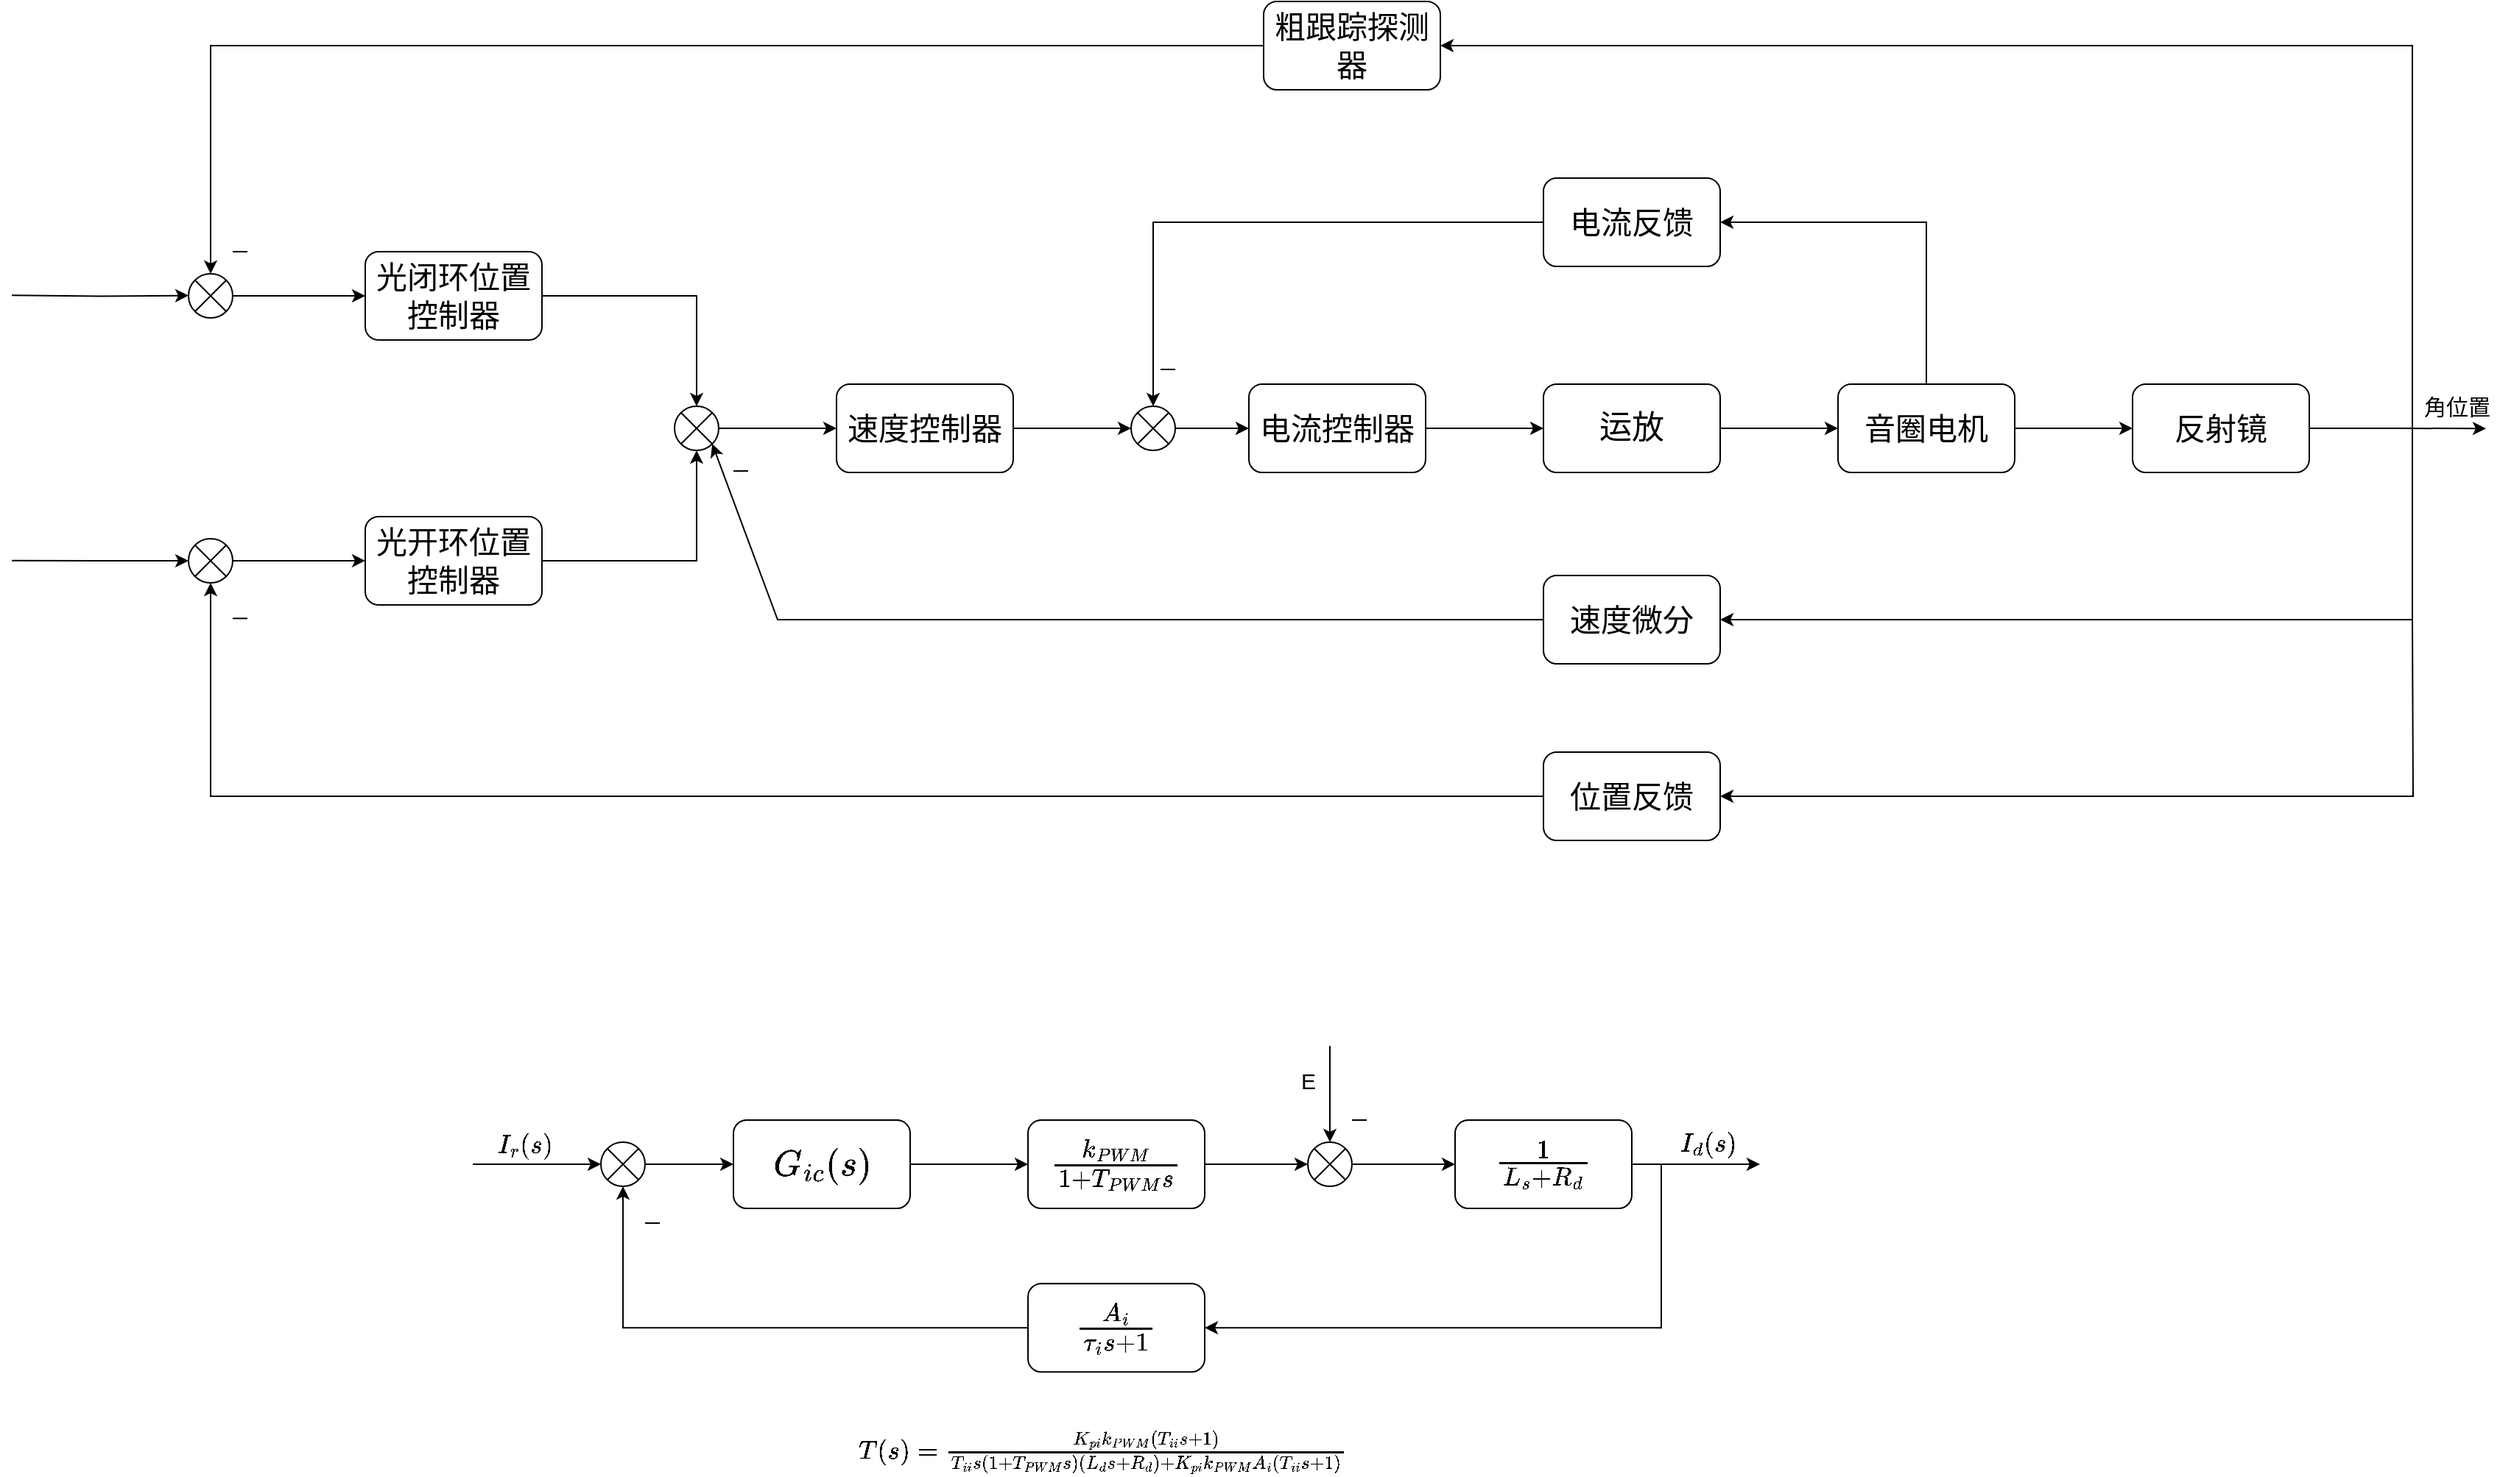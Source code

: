 <mxfile version="24.6.4" type="github">
  <diagram name="第 1 页" id="b9ewnj4fbWfrQU1S3j9y">
    <mxGraphModel dx="2448" dy="-143" grid="1" gridSize="3.937" guides="1" tooltips="1" connect="1" arrows="1" fold="1" page="0" pageScale="1" pageWidth="827" pageHeight="1169" background="none" math="1" shadow="0">
      <root>
        <mxCell id="0" />
        <mxCell id="1" parent="0" />
        <mxCell id="ZUdm1Bvy1tjM4NnM2Doc-1" value="" style="group;rotation=45;" parent="1" vertex="1" connectable="0">
          <mxGeometry x="-120" y="1085" width="30" height="30" as="geometry" />
        </mxCell>
        <mxCell id="ZUdm1Bvy1tjM4NnM2Doc-2" value="" style="ellipse;whiteSpace=wrap;html=1;aspect=fixed;rotation=45;" parent="ZUdm1Bvy1tjM4NnM2Doc-1" vertex="1">
          <mxGeometry width="30" height="30" as="geometry" />
        </mxCell>
        <mxCell id="ZUdm1Bvy1tjM4NnM2Doc-3" value="" style="endArrow=none;html=1;rounded=0;exitX=0;exitY=0.5;exitDx=0;exitDy=0;entryX=1;entryY=0.5;entryDx=0;entryDy=0;" parent="ZUdm1Bvy1tjM4NnM2Doc-1" source="ZUdm1Bvy1tjM4NnM2Doc-2" target="ZUdm1Bvy1tjM4NnM2Doc-2" edge="1">
          <mxGeometry width="50" height="50" relative="1" as="geometry">
            <mxPoint x="2" y="18" as="sourcePoint" />
            <mxPoint x="28" y="18" as="targetPoint" />
          </mxGeometry>
        </mxCell>
        <mxCell id="ZUdm1Bvy1tjM4NnM2Doc-4" value="" style="endArrow=none;html=1;rounded=0;exitX=0.5;exitY=1;exitDx=0;exitDy=0;entryX=0.5;entryY=0;entryDx=0;entryDy=0;" parent="ZUdm1Bvy1tjM4NnM2Doc-1" source="ZUdm1Bvy1tjM4NnM2Doc-2" target="ZUdm1Bvy1tjM4NnM2Doc-2" edge="1">
          <mxGeometry width="50" height="50" relative="1" as="geometry">
            <mxPoint x="4" y="10" as="sourcePoint" />
            <mxPoint x="26" y="31" as="targetPoint" />
          </mxGeometry>
        </mxCell>
        <mxCell id="eXuI8yQX72Aq26xQaV_n-11" value="" style="edgeStyle=orthogonalEdgeStyle;rounded=0;orthogonalLoop=1;jettySize=auto;html=1;" parent="1" source="eXuI8yQX72Aq26xQaV_n-9" target="eXuI8yQX72Aq26xQaV_n-10" edge="1">
          <mxGeometry relative="1" as="geometry" />
        </mxCell>
        <mxCell id="eXuI8yQX72Aq26xQaV_n-9" value="&lt;font style=&quot;font-size: 21px;&quot;&gt;电流控制器&lt;/font&gt;" style="rounded=1;whiteSpace=wrap;html=1;" parent="1" vertex="1">
          <mxGeometry x="-40" y="1070" width="120" height="60" as="geometry" />
        </mxCell>
        <mxCell id="eXuI8yQX72Aq26xQaV_n-13" value="" style="edgeStyle=orthogonalEdgeStyle;rounded=0;orthogonalLoop=1;jettySize=auto;html=1;" parent="1" source="eXuI8yQX72Aq26xQaV_n-10" target="eXuI8yQX72Aq26xQaV_n-12" edge="1">
          <mxGeometry relative="1" as="geometry" />
        </mxCell>
        <mxCell id="eXuI8yQX72Aq26xQaV_n-10" value="&lt;font style=&quot;font-size: 22px;&quot;&gt;运放&lt;/font&gt;" style="rounded=1;whiteSpace=wrap;html=1;glass=0;shadow=0;strokeColor=default;align=center;verticalAlign=middle;fontFamily=Helvetica;fontSize=12;fontColor=default;fillColor=default;" parent="1" vertex="1">
          <mxGeometry x="160" y="1070" width="120" height="60" as="geometry" />
        </mxCell>
        <mxCell id="eXuI8yQX72Aq26xQaV_n-15" value="" style="edgeStyle=orthogonalEdgeStyle;rounded=0;orthogonalLoop=1;jettySize=auto;html=1;" parent="1" source="eXuI8yQX72Aq26xQaV_n-12" target="eXuI8yQX72Aq26xQaV_n-14" edge="1">
          <mxGeometry relative="1" as="geometry" />
        </mxCell>
        <mxCell id="zr8HxbXdDlzhZJ88PGT1-7" style="edgeStyle=orthogonalEdgeStyle;rounded=0;orthogonalLoop=1;jettySize=auto;html=1;exitX=0.5;exitY=0;exitDx=0;exitDy=0;entryX=1;entryY=0.5;entryDx=0;entryDy=0;fontFamily=Helvetica;fontSize=12;fontColor=default;" parent="1" source="eXuI8yQX72Aq26xQaV_n-12" target="zr8HxbXdDlzhZJ88PGT1-3" edge="1">
          <mxGeometry relative="1" as="geometry" />
        </mxCell>
        <mxCell id="eXuI8yQX72Aq26xQaV_n-12" value="&lt;font style=&quot;font-size: 21px;&quot;&gt;音圈电机&lt;/font&gt;" style="rounded=1;whiteSpace=wrap;html=1;" parent="1" vertex="1">
          <mxGeometry x="360" y="1070" width="120" height="60" as="geometry" />
        </mxCell>
        <mxCell id="eXuI8yQX72Aq26xQaV_n-16" style="edgeStyle=orthogonalEdgeStyle;rounded=0;orthogonalLoop=1;jettySize=auto;html=1;exitX=1;exitY=0.5;exitDx=0;exitDy=0;" parent="1" source="eXuI8yQX72Aq26xQaV_n-14" edge="1">
          <mxGeometry relative="1" as="geometry">
            <mxPoint x="800" y="1100.161" as="targetPoint" />
            <Array as="points">
              <mxPoint x="740" y="1100" />
            </Array>
          </mxGeometry>
        </mxCell>
        <mxCell id="eXuI8yQX72Aq26xQaV_n-17" value="&lt;font style=&quot;font-size: 15px;&quot;&gt;角位置&lt;/font&gt;" style="edgeLabel;html=1;align=center;verticalAlign=middle;resizable=0;points=[];" parent="eXuI8yQX72Aq26xQaV_n-16" vertex="1" connectable="0">
          <mxGeometry x="0.618" relative="1" as="geometry">
            <mxPoint x="3" y="-15" as="offset" />
          </mxGeometry>
        </mxCell>
        <mxCell id="zr8HxbXdDlzhZJ88PGT1-70" style="edgeStyle=orthogonalEdgeStyle;rounded=0;orthogonalLoop=1;jettySize=auto;html=1;entryX=1;entryY=0.5;entryDx=0;entryDy=0;fontFamily=Helvetica;fontSize=12;fontColor=default;" parent="1" source="eXuI8yQX72Aq26xQaV_n-14" target="zr8HxbXdDlzhZJ88PGT1-69" edge="1">
          <mxGeometry relative="1" as="geometry">
            <Array as="points">
              <mxPoint x="750" y="1100" />
              <mxPoint x="750" y="840" />
            </Array>
          </mxGeometry>
        </mxCell>
        <mxCell id="eXuI8yQX72Aq26xQaV_n-14" value="&lt;font style=&quot;font-size: 21px;&quot;&gt;反射镜&lt;/font&gt;" style="rounded=1;whiteSpace=wrap;html=1;" parent="1" vertex="1">
          <mxGeometry x="560" y="1070" width="120" height="60" as="geometry" />
        </mxCell>
        <mxCell id="zr8HxbXdDlzhZJ88PGT1-8" style="edgeStyle=orthogonalEdgeStyle;rounded=0;orthogonalLoop=1;jettySize=auto;html=1;exitX=0;exitY=0.5;exitDx=0;exitDy=0;fontFamily=Helvetica;fontSize=12;fontColor=default;entryX=0;entryY=0;entryDx=0;entryDy=0;" parent="1" source="zr8HxbXdDlzhZJ88PGT1-3" target="ZUdm1Bvy1tjM4NnM2Doc-2" edge="1">
          <mxGeometry relative="1" as="geometry">
            <mxPoint x="-20" y="1060" as="targetPoint" />
          </mxGeometry>
        </mxCell>
        <mxCell id="zr8HxbXdDlzhZJ88PGT1-3" value="&lt;font style=&quot;font-size: 21px;&quot;&gt;电流反馈&lt;/font&gt;" style="rounded=1;whiteSpace=wrap;html=1;strokeColor=default;align=center;verticalAlign=middle;fontFamily=Helvetica;fontSize=12;fontColor=default;fillColor=default;shadow=0;glass=0;" parent="1" vertex="1">
          <mxGeometry x="160" y="930" width="120" height="60" as="geometry" />
        </mxCell>
        <mxCell id="zr8HxbXdDlzhZJ88PGT1-9" style="edgeStyle=orthogonalEdgeStyle;rounded=0;orthogonalLoop=1;jettySize=auto;html=1;exitX=1;exitY=0;exitDx=0;exitDy=0;entryX=0;entryY=0.5;entryDx=0;entryDy=0;fontFamily=Helvetica;fontSize=12;fontColor=default;" parent="1" source="ZUdm1Bvy1tjM4NnM2Doc-2" target="eXuI8yQX72Aq26xQaV_n-9" edge="1">
          <mxGeometry relative="1" as="geometry" />
        </mxCell>
        <mxCell id="zr8HxbXdDlzhZJ88PGT1-18" style="edgeStyle=orthogonalEdgeStyle;rounded=0;orthogonalLoop=1;jettySize=auto;html=1;exitX=1;exitY=0.5;exitDx=0;exitDy=0;entryX=0;entryY=1;entryDx=0;entryDy=0;fontFamily=Helvetica;fontSize=12;fontColor=default;" parent="1" source="zr8HxbXdDlzhZJ88PGT1-17" target="ZUdm1Bvy1tjM4NnM2Doc-2" edge="1">
          <mxGeometry relative="1" as="geometry" />
        </mxCell>
        <mxCell id="zr8HxbXdDlzhZJ88PGT1-17" value="&lt;font style=&quot;font-size: 21px;&quot;&gt;速度控制器&lt;/font&gt;" style="rounded=1;whiteSpace=wrap;html=1;strokeColor=default;align=center;verticalAlign=middle;fontFamily=Helvetica;fontSize=12;fontColor=default;fillColor=default;" parent="1" vertex="1">
          <mxGeometry x="-320.0" y="1070" width="120" height="60" as="geometry" />
        </mxCell>
        <mxCell id="zr8HxbXdDlzhZJ88PGT1-21" style="edgeStyle=orthogonalEdgeStyle;rounded=0;orthogonalLoop=1;jettySize=auto;html=1;fontFamily=Helvetica;fontSize=12;fontColor=default;endArrow=none;endFill=0;startArrow=classic;startFill=1;" parent="1" source="zr8HxbXdDlzhZJ88PGT1-19" edge="1">
          <mxGeometry relative="1" as="geometry">
            <mxPoint x="750" y="1100" as="targetPoint" />
            <Array as="points">
              <mxPoint x="750" y="1230" />
            </Array>
          </mxGeometry>
        </mxCell>
        <mxCell id="zr8HxbXdDlzhZJ88PGT1-24" style="rounded=0;orthogonalLoop=1;jettySize=auto;html=1;exitX=0;exitY=0.5;exitDx=0;exitDy=0;fontFamily=Helvetica;fontSize=12;fontColor=default;entryX=1;entryY=0.5;entryDx=0;entryDy=0;" parent="1" source="zr8HxbXdDlzhZJ88PGT1-19" target="zr8HxbXdDlzhZJ88PGT1-35" edge="1">
          <mxGeometry relative="1" as="geometry">
            <mxPoint x="-400" y="1120" as="targetPoint" />
            <Array as="points">
              <mxPoint x="-360" y="1230" />
            </Array>
          </mxGeometry>
        </mxCell>
        <mxCell id="zr8HxbXdDlzhZJ88PGT1-38" value="&lt;span style=&quot;color: rgba(0, 0, 0, 0); font-family: monospace; font-size: 0px; text-align: start;&quot;&gt;%3CmxGraphModel%3E%3Croot%3E%3CmxCell%20id%3D%220%22%2F%3E%3CmxCell%20id%3D%221%22%20parent%3D%220%22%2F%3E%3CmxCell%20id%3D%222%22%20value%3D%22%26lt%3Bfont%20style%3D%26quot%3Bfont-size%3A%2030px%3B%26quot%3B%26gt%3B-%26lt%3B%2Ffont%26gt%3B%22%20style%3D%22edgeLabel%3Bhtml%3D1%3Balign%3Dcenter%3BverticalAlign%3Dmiddle%3Bresizable%3D0%3Bpoints%3D%5B%5D%3Brounded%3D1%3BstrokeColor%3Ddefault%3BfontFamily%3DHelvetica%3BfontSize%3D12%3BfontColor%3Ddefault%3BfillColor%3Ddefault%3B%22%20vertex%3D%221%22%20connectable%3D%220%22%20parent%3D%221%22%3E%3CmxGeometry%20x%3D%22-90%22%20y%3D%221059.667%22%20as%3D%22geometry%22%2F%3E%3C%2FmxCell%3E%3C%2Froot%3E%3C%2FmxGraphModel%3E&lt;/span&gt;" style="edgeLabel;html=1;align=center;verticalAlign=middle;resizable=0;points=[];rounded=1;strokeColor=default;fontFamily=Helvetica;fontSize=12;fontColor=default;fillColor=default;" parent="zr8HxbXdDlzhZJ88PGT1-24" vertex="1" connectable="0">
          <mxGeometry x="0.891" y="-1" relative="1" as="geometry">
            <mxPoint as="offset" />
          </mxGeometry>
        </mxCell>
        <mxCell id="zr8HxbXdDlzhZJ88PGT1-19" value="&lt;font style=&quot;font-size: 21px;&quot;&gt;速度微分&lt;/font&gt;" style="rounded=1;whiteSpace=wrap;html=1;strokeColor=default;align=center;verticalAlign=middle;fontFamily=Helvetica;fontSize=12;fontColor=default;fillColor=default;" parent="1" vertex="1">
          <mxGeometry x="160.0" y="1200" width="120" height="60" as="geometry" />
        </mxCell>
        <mxCell id="zr8HxbXdDlzhZJ88PGT1-34" value="" style="group;rotation=45;" parent="1" vertex="1" connectable="0">
          <mxGeometry x="-430" y="1085" width="30" height="30" as="geometry" />
        </mxCell>
        <mxCell id="zr8HxbXdDlzhZJ88PGT1-35" value="" style="ellipse;whiteSpace=wrap;html=1;aspect=fixed;rotation=45;" parent="zr8HxbXdDlzhZJ88PGT1-34" vertex="1">
          <mxGeometry width="30" height="30" as="geometry" />
        </mxCell>
        <mxCell id="zr8HxbXdDlzhZJ88PGT1-36" value="" style="endArrow=none;html=1;rounded=0;exitX=0;exitY=0.5;exitDx=0;exitDy=0;entryX=1;entryY=0.5;entryDx=0;entryDy=0;" parent="zr8HxbXdDlzhZJ88PGT1-34" source="zr8HxbXdDlzhZJ88PGT1-35" target="zr8HxbXdDlzhZJ88PGT1-35" edge="1">
          <mxGeometry width="50" height="50" relative="1" as="geometry">
            <mxPoint x="2" y="18" as="sourcePoint" />
            <mxPoint x="28" y="18" as="targetPoint" />
          </mxGeometry>
        </mxCell>
        <mxCell id="zr8HxbXdDlzhZJ88PGT1-37" value="" style="endArrow=none;html=1;rounded=0;exitX=0.5;exitY=1;exitDx=0;exitDy=0;entryX=0.5;entryY=0;entryDx=0;entryDy=0;" parent="zr8HxbXdDlzhZJ88PGT1-34" source="zr8HxbXdDlzhZJ88PGT1-35" target="zr8HxbXdDlzhZJ88PGT1-35" edge="1">
          <mxGeometry width="50" height="50" relative="1" as="geometry">
            <mxPoint x="4" y="10" as="sourcePoint" />
            <mxPoint x="26" y="31" as="targetPoint" />
          </mxGeometry>
        </mxCell>
        <mxCell id="zr8HxbXdDlzhZJ88PGT1-42" style="edgeStyle=orthogonalEdgeStyle;rounded=0;orthogonalLoop=1;jettySize=auto;html=1;exitX=1;exitY=0;exitDx=0;exitDy=0;entryX=0;entryY=0.5;entryDx=0;entryDy=0;fontFamily=Helvetica;fontSize=12;fontColor=default;" parent="1" source="zr8HxbXdDlzhZJ88PGT1-35" target="zr8HxbXdDlzhZJ88PGT1-17" edge="1">
          <mxGeometry relative="1" as="geometry" />
        </mxCell>
        <mxCell id="zr8HxbXdDlzhZJ88PGT1-46" style="edgeStyle=orthogonalEdgeStyle;rounded=0;orthogonalLoop=1;jettySize=auto;html=1;exitX=1;exitY=0.5;exitDx=0;exitDy=0;fontFamily=Helvetica;fontSize=12;fontColor=default;endArrow=none;endFill=0;startArrow=classic;startFill=1;" parent="1" source="zr8HxbXdDlzhZJ88PGT1-45" edge="1">
          <mxGeometry relative="1" as="geometry">
            <mxPoint x="750" y="1230.0" as="targetPoint" />
          </mxGeometry>
        </mxCell>
        <mxCell id="zr8HxbXdDlzhZJ88PGT1-47" style="edgeStyle=orthogonalEdgeStyle;rounded=0;orthogonalLoop=1;jettySize=auto;html=1;fontFamily=Helvetica;fontSize=12;fontColor=default;entryX=1;entryY=1;entryDx=0;entryDy=0;" parent="1" source="zr8HxbXdDlzhZJ88PGT1-45" target="zr8HxbXdDlzhZJ88PGT1-53" edge="1">
          <mxGeometry relative="1" as="geometry">
            <mxPoint x="-780" y="1200" as="targetPoint" />
          </mxGeometry>
        </mxCell>
        <mxCell id="zr8HxbXdDlzhZJ88PGT1-45" value="&lt;font style=&quot;font-size: 21px;&quot;&gt;位置反馈&lt;/font&gt;" style="rounded=1;whiteSpace=wrap;html=1;strokeColor=default;align=center;verticalAlign=middle;fontFamily=Helvetica;fontSize=12;fontColor=default;fillColor=default;" parent="1" vertex="1">
          <mxGeometry x="160.0" y="1320" width="120" height="60" as="geometry" />
        </mxCell>
        <mxCell id="zr8HxbXdDlzhZJ88PGT1-62" style="edgeStyle=orthogonalEdgeStyle;rounded=0;orthogonalLoop=1;jettySize=auto;html=1;entryX=1;entryY=1;entryDx=0;entryDy=0;fontFamily=Helvetica;fontSize=12;fontColor=default;" parent="1" source="zr8HxbXdDlzhZJ88PGT1-49" target="zr8HxbXdDlzhZJ88PGT1-35" edge="1">
          <mxGeometry relative="1" as="geometry" />
        </mxCell>
        <mxCell id="zr8HxbXdDlzhZJ88PGT1-49" value="&lt;font style=&quot;font-size: 21px;&quot;&gt;光开环位置控制器&lt;/font&gt;" style="rounded=1;whiteSpace=wrap;html=1;strokeColor=default;align=center;verticalAlign=middle;fontFamily=Helvetica;fontSize=12;fontColor=default;fillColor=default;" parent="1" vertex="1">
          <mxGeometry x="-640.0" y="1160" width="120" height="60" as="geometry" />
        </mxCell>
        <mxCell id="zr8HxbXdDlzhZJ88PGT1-51" style="edgeStyle=orthogonalEdgeStyle;rounded=0;orthogonalLoop=1;jettySize=auto;html=1;entryX=0;entryY=0;entryDx=0;entryDy=0;fontFamily=Helvetica;fontSize=12;fontColor=default;" parent="1" source="zr8HxbXdDlzhZJ88PGT1-50" target="zr8HxbXdDlzhZJ88PGT1-35" edge="1">
          <mxGeometry relative="1" as="geometry" />
        </mxCell>
        <mxCell id="zr8HxbXdDlzhZJ88PGT1-50" value="&lt;font style=&quot;font-size: 21px;&quot;&gt;光闭环位置控制器&lt;/font&gt;" style="rounded=1;whiteSpace=wrap;html=1;strokeColor=default;align=center;verticalAlign=middle;fontFamily=Helvetica;fontSize=12;fontColor=default;fillColor=default;" parent="1" vertex="1">
          <mxGeometry x="-640.0" y="980" width="120" height="60" as="geometry" />
        </mxCell>
        <mxCell id="zr8HxbXdDlzhZJ88PGT1-52" value="" style="group;rotation=45;" parent="1" vertex="1" connectable="0">
          <mxGeometry x="-760" y="1175" width="30" height="30" as="geometry" />
        </mxCell>
        <mxCell id="zr8HxbXdDlzhZJ88PGT1-56" style="edgeStyle=orthogonalEdgeStyle;rounded=0;orthogonalLoop=1;jettySize=auto;html=1;exitX=1;exitY=0;exitDx=0;exitDy=0;fontFamily=Helvetica;fontSize=12;fontColor=default;" parent="zr8HxbXdDlzhZJ88PGT1-52" source="zr8HxbXdDlzhZJ88PGT1-53" edge="1">
          <mxGeometry relative="1" as="geometry">
            <mxPoint x="120" y="14.953" as="targetPoint" />
          </mxGeometry>
        </mxCell>
        <mxCell id="zr8HxbXdDlzhZJ88PGT1-65" style="edgeStyle=orthogonalEdgeStyle;rounded=0;orthogonalLoop=1;jettySize=auto;html=1;exitX=0;exitY=1;exitDx=0;exitDy=0;fontFamily=Helvetica;fontSize=12;fontColor=default;endArrow=none;endFill=0;startArrow=classic;startFill=1;" parent="zr8HxbXdDlzhZJ88PGT1-52" source="zr8HxbXdDlzhZJ88PGT1-53" edge="1">
          <mxGeometry relative="1" as="geometry">
            <mxPoint x="-120" y="14.833" as="targetPoint" />
          </mxGeometry>
        </mxCell>
        <mxCell id="zr8HxbXdDlzhZJ88PGT1-53" value="" style="ellipse;whiteSpace=wrap;html=1;aspect=fixed;rotation=45;" parent="zr8HxbXdDlzhZJ88PGT1-52" vertex="1">
          <mxGeometry width="30" height="30" as="geometry" />
        </mxCell>
        <mxCell id="zr8HxbXdDlzhZJ88PGT1-54" value="" style="endArrow=none;html=1;rounded=0;exitX=0;exitY=0.5;exitDx=0;exitDy=0;entryX=1;entryY=0.5;entryDx=0;entryDy=0;" parent="zr8HxbXdDlzhZJ88PGT1-52" source="zr8HxbXdDlzhZJ88PGT1-53" target="zr8HxbXdDlzhZJ88PGT1-53" edge="1">
          <mxGeometry width="50" height="50" relative="1" as="geometry">
            <mxPoint x="2" y="18" as="sourcePoint" />
            <mxPoint x="28" y="18" as="targetPoint" />
          </mxGeometry>
        </mxCell>
        <mxCell id="zr8HxbXdDlzhZJ88PGT1-55" value="" style="endArrow=none;html=1;rounded=0;exitX=0.5;exitY=1;exitDx=0;exitDy=0;entryX=0.5;entryY=0;entryDx=0;entryDy=0;" parent="zr8HxbXdDlzhZJ88PGT1-52" source="zr8HxbXdDlzhZJ88PGT1-53" target="zr8HxbXdDlzhZJ88PGT1-53" edge="1">
          <mxGeometry width="50" height="50" relative="1" as="geometry">
            <mxPoint x="4" y="10" as="sourcePoint" />
            <mxPoint x="26" y="31" as="targetPoint" />
          </mxGeometry>
        </mxCell>
        <mxCell id="zr8HxbXdDlzhZJ88PGT1-57" value="" style="group;rotation=45;" parent="1" vertex="1" connectable="0">
          <mxGeometry x="-760" y="995" width="30" height="30" as="geometry" />
        </mxCell>
        <mxCell id="zr8HxbXdDlzhZJ88PGT1-61" style="edgeStyle=orthogonalEdgeStyle;rounded=0;orthogonalLoop=1;jettySize=auto;html=1;fontFamily=Helvetica;fontSize=12;fontColor=default;" parent="zr8HxbXdDlzhZJ88PGT1-57" source="zr8HxbXdDlzhZJ88PGT1-58" edge="1">
          <mxGeometry relative="1" as="geometry">
            <mxPoint x="120" y="15" as="targetPoint" />
          </mxGeometry>
        </mxCell>
        <mxCell id="zr8HxbXdDlzhZJ88PGT1-58" value="" style="ellipse;whiteSpace=wrap;html=1;aspect=fixed;rotation=45;" parent="zr8HxbXdDlzhZJ88PGT1-57" vertex="1">
          <mxGeometry width="30" height="30" as="geometry" />
        </mxCell>
        <mxCell id="zr8HxbXdDlzhZJ88PGT1-59" value="" style="endArrow=none;html=1;rounded=0;exitX=0;exitY=0.5;exitDx=0;exitDy=0;entryX=1;entryY=0.5;entryDx=0;entryDy=0;" parent="zr8HxbXdDlzhZJ88PGT1-57" source="zr8HxbXdDlzhZJ88PGT1-58" target="zr8HxbXdDlzhZJ88PGT1-58" edge="1">
          <mxGeometry width="50" height="50" relative="1" as="geometry">
            <mxPoint x="2" y="18" as="sourcePoint" />
            <mxPoint x="28" y="18" as="targetPoint" />
          </mxGeometry>
        </mxCell>
        <mxCell id="zr8HxbXdDlzhZJ88PGT1-60" value="" style="endArrow=none;html=1;rounded=0;exitX=0.5;exitY=1;exitDx=0;exitDy=0;entryX=0.5;entryY=0;entryDx=0;entryDy=0;" parent="zr8HxbXdDlzhZJ88PGT1-57" source="zr8HxbXdDlzhZJ88PGT1-58" target="zr8HxbXdDlzhZJ88PGT1-58" edge="1">
          <mxGeometry width="50" height="50" relative="1" as="geometry">
            <mxPoint x="4" y="10" as="sourcePoint" />
            <mxPoint x="26" y="31" as="targetPoint" />
          </mxGeometry>
        </mxCell>
        <mxCell id="zr8HxbXdDlzhZJ88PGT1-66" style="edgeStyle=orthogonalEdgeStyle;rounded=0;orthogonalLoop=1;jettySize=auto;html=1;exitX=0;exitY=1;exitDx=0;exitDy=0;fontFamily=Helvetica;fontSize=12;fontColor=default;endArrow=none;endFill=0;startArrow=classic;startFill=1;" parent="1" edge="1">
          <mxGeometry relative="1" as="geometry">
            <mxPoint x="-880" y="1009.633" as="targetPoint" />
            <mxPoint x="-760" y="1009.8" as="sourcePoint" />
          </mxGeometry>
        </mxCell>
        <mxCell id="zr8HxbXdDlzhZJ88PGT1-71" style="edgeStyle=orthogonalEdgeStyle;rounded=0;orthogonalLoop=1;jettySize=auto;html=1;exitX=0;exitY=0.5;exitDx=0;exitDy=0;entryX=0;entryY=0;entryDx=0;entryDy=0;fontFamily=Helvetica;fontSize=12;fontColor=default;" parent="1" source="zr8HxbXdDlzhZJ88PGT1-69" target="zr8HxbXdDlzhZJ88PGT1-58" edge="1">
          <mxGeometry relative="1" as="geometry" />
        </mxCell>
        <mxCell id="zr8HxbXdDlzhZJ88PGT1-69" value="&lt;font style=&quot;font-size: 21px;&quot;&gt;粗跟踪探测器&lt;/font&gt;" style="rounded=1;whiteSpace=wrap;html=1;strokeColor=default;align=center;verticalAlign=middle;fontFamily=Helvetica;fontSize=12;fontColor=default;fillColor=default;" parent="1" vertex="1">
          <mxGeometry x="-30.0" y="810" width="120" height="60" as="geometry" />
        </mxCell>
        <mxCell id="zr8HxbXdDlzhZJ88PGT1-72" value="" style="endArrow=none;html=1;rounded=0;fontFamily=Helvetica;fontSize=12;fontColor=default;" parent="1" edge="1">
          <mxGeometry width="50" height="50" relative="1" as="geometry">
            <mxPoint x="-730" y="980" as="sourcePoint" />
            <mxPoint x="-720" y="980" as="targetPoint" />
          </mxGeometry>
        </mxCell>
        <mxCell id="zr8HxbXdDlzhZJ88PGT1-73" value="" style="endArrow=none;html=1;rounded=0;fontFamily=Helvetica;fontSize=12;fontColor=default;" parent="1" edge="1">
          <mxGeometry width="50" height="50" relative="1" as="geometry">
            <mxPoint x="-730" y="1229.17" as="sourcePoint" />
            <mxPoint x="-720" y="1229.17" as="targetPoint" />
          </mxGeometry>
        </mxCell>
        <mxCell id="zr8HxbXdDlzhZJ88PGT1-74" value="" style="endArrow=none;html=1;rounded=0;fontFamily=Helvetica;fontSize=12;fontColor=default;" parent="1" edge="1">
          <mxGeometry width="50" height="50" relative="1" as="geometry">
            <mxPoint x="-390" y="1129" as="sourcePoint" />
            <mxPoint x="-380" y="1129" as="targetPoint" />
          </mxGeometry>
        </mxCell>
        <mxCell id="zr8HxbXdDlzhZJ88PGT1-75" value="" style="endArrow=none;html=1;rounded=0;fontFamily=Helvetica;fontSize=12;fontColor=default;" parent="1" edge="1">
          <mxGeometry width="50" height="50" relative="1" as="geometry">
            <mxPoint x="-100" y="1060" as="sourcePoint" />
            <mxPoint x="-90" y="1060" as="targetPoint" />
          </mxGeometry>
        </mxCell>
        <mxCell id="ygCteEgVfBkpERLW6yav-7" value="" style="edgeStyle=orthogonalEdgeStyle;rounded=0;orthogonalLoop=1;jettySize=auto;html=1;" edge="1" parent="1" source="ygCteEgVfBkpERLW6yav-1" target="ygCteEgVfBkpERLW6yav-6">
          <mxGeometry relative="1" as="geometry" />
        </mxCell>
        <mxCell id="ygCteEgVfBkpERLW6yav-1" value="&lt;span style=&quot;font-size: 21px;&quot;&gt;\(G_{ic}(s)\)&lt;/span&gt;" style="rounded=1;whiteSpace=wrap;html=1;strokeColor=default;align=center;verticalAlign=middle;fontFamily=Helvetica;fontSize=12;fontColor=default;fillColor=default;" vertex="1" parent="1">
          <mxGeometry x="-390.0" y="1570" width="120" height="60" as="geometry" />
        </mxCell>
        <mxCell id="ygCteEgVfBkpERLW6yav-13" style="edgeStyle=orthogonalEdgeStyle;rounded=0;orthogonalLoop=1;jettySize=auto;html=1;exitX=1;exitY=0.5;exitDx=0;exitDy=0;entryX=0;entryY=1;entryDx=0;entryDy=0;" edge="1" parent="1" source="ygCteEgVfBkpERLW6yav-6" target="ygCteEgVfBkpERLW6yav-10">
          <mxGeometry relative="1" as="geometry" />
        </mxCell>
        <mxCell id="ygCteEgVfBkpERLW6yav-6" value="&lt;span style=&quot;font-size: 21px;&quot;&gt;\(&amp;nbsp;\frac{k_{PWM}}{1+T_{PWM}s}\)&lt;/span&gt;" style="rounded=1;whiteSpace=wrap;html=1;strokeColor=default;align=center;verticalAlign=middle;fontFamily=Helvetica;fontSize=12;fontColor=default;fillColor=default;" vertex="1" parent="1">
          <mxGeometry x="-190.0" y="1570" width="120" height="60" as="geometry" />
        </mxCell>
        <mxCell id="ygCteEgVfBkpERLW6yav-9" value="" style="group;rotation=45;" vertex="1" connectable="0" parent="1">
          <mxGeometry y="1585" width="30" height="30" as="geometry" />
        </mxCell>
        <mxCell id="ygCteEgVfBkpERLW6yav-35" style="edgeStyle=orthogonalEdgeStyle;rounded=0;orthogonalLoop=1;jettySize=auto;html=1;exitX=0;exitY=0;exitDx=0;exitDy=0;startArrow=classic;startFill=1;endArrow=none;endFill=0;" edge="1" parent="ygCteEgVfBkpERLW6yav-9" source="ygCteEgVfBkpERLW6yav-10">
          <mxGeometry relative="1" as="geometry">
            <mxPoint x="15" y="-65.318" as="targetPoint" />
          </mxGeometry>
        </mxCell>
        <mxCell id="ygCteEgVfBkpERLW6yav-40" value="&lt;font style=&quot;font-size: 15px;&quot;&gt;E&lt;/font&gt;" style="edgeLabel;html=1;align=center;verticalAlign=middle;resizable=0;points=[];" vertex="1" connectable="0" parent="ygCteEgVfBkpERLW6yav-35">
          <mxGeometry x="-0.209" y="-1" relative="1" as="geometry">
            <mxPoint x="-16" y="-16" as="offset" />
          </mxGeometry>
        </mxCell>
        <mxCell id="ygCteEgVfBkpERLW6yav-10" value="" style="ellipse;whiteSpace=wrap;html=1;aspect=fixed;rotation=45;" vertex="1" parent="ygCteEgVfBkpERLW6yav-9">
          <mxGeometry width="30" height="30" as="geometry" />
        </mxCell>
        <mxCell id="ygCteEgVfBkpERLW6yav-11" value="" style="endArrow=none;html=1;rounded=0;exitX=0;exitY=0.5;exitDx=0;exitDy=0;entryX=1;entryY=0.5;entryDx=0;entryDy=0;" edge="1" parent="ygCteEgVfBkpERLW6yav-9" source="ygCteEgVfBkpERLW6yav-10" target="ygCteEgVfBkpERLW6yav-10">
          <mxGeometry width="50" height="50" relative="1" as="geometry">
            <mxPoint x="2" y="18" as="sourcePoint" />
            <mxPoint x="28" y="18" as="targetPoint" />
          </mxGeometry>
        </mxCell>
        <mxCell id="ygCteEgVfBkpERLW6yav-12" value="" style="endArrow=none;html=1;rounded=0;exitX=0.5;exitY=1;exitDx=0;exitDy=0;entryX=0.5;entryY=0;entryDx=0;entryDy=0;" edge="1" parent="ygCteEgVfBkpERLW6yav-9" source="ygCteEgVfBkpERLW6yav-10" target="ygCteEgVfBkpERLW6yav-10">
          <mxGeometry width="50" height="50" relative="1" as="geometry">
            <mxPoint x="4" y="10" as="sourcePoint" />
            <mxPoint x="26" y="31" as="targetPoint" />
          </mxGeometry>
        </mxCell>
        <mxCell id="ygCteEgVfBkpERLW6yav-17" style="edgeStyle=orthogonalEdgeStyle;rounded=0;orthogonalLoop=1;jettySize=auto;html=1;exitX=1;exitY=0.5;exitDx=0;exitDy=0;entryX=1;entryY=0.5;entryDx=0;entryDy=0;" edge="1" parent="1" source="ygCteEgVfBkpERLW6yav-14" target="ygCteEgVfBkpERLW6yav-16">
          <mxGeometry relative="1" as="geometry" />
        </mxCell>
        <mxCell id="ygCteEgVfBkpERLW6yav-34" style="edgeStyle=orthogonalEdgeStyle;rounded=0;orthogonalLoop=1;jettySize=auto;html=1;" edge="1" parent="1" source="ygCteEgVfBkpERLW6yav-14">
          <mxGeometry relative="1" as="geometry">
            <mxPoint x="307" y="1600" as="targetPoint" />
          </mxGeometry>
        </mxCell>
        <mxCell id="ygCteEgVfBkpERLW6yav-42" value="&lt;font style=&quot;font-size: 15px;&quot;&gt;\(I_{d}(s)\)&lt;/font&gt;" style="edgeLabel;html=1;align=center;verticalAlign=middle;resizable=0;points=[];" vertex="1" connectable="0" parent="ygCteEgVfBkpERLW6yav-34">
          <mxGeometry x="0.31" y="2" relative="1" as="geometry">
            <mxPoint x="-5" y="-13" as="offset" />
          </mxGeometry>
        </mxCell>
        <mxCell id="ygCteEgVfBkpERLW6yav-14" value="&lt;span style=&quot;font-size: 21px;&quot;&gt;\(\frac{1}{L_{s}+R_{d}}\)&lt;/span&gt;" style="rounded=1;whiteSpace=wrap;html=1;strokeColor=default;align=center;verticalAlign=middle;fontFamily=Helvetica;fontSize=12;fontColor=default;fillColor=default;" vertex="1" parent="1">
          <mxGeometry x="100.0" y="1570" width="120" height="60" as="geometry" />
        </mxCell>
        <mxCell id="ygCteEgVfBkpERLW6yav-15" style="edgeStyle=orthogonalEdgeStyle;rounded=0;orthogonalLoop=1;jettySize=auto;html=1;exitX=1;exitY=0;exitDx=0;exitDy=0;entryX=0;entryY=0.5;entryDx=0;entryDy=0;" edge="1" parent="1" source="ygCteEgVfBkpERLW6yav-10" target="ygCteEgVfBkpERLW6yav-14">
          <mxGeometry relative="1" as="geometry" />
        </mxCell>
        <mxCell id="ygCteEgVfBkpERLW6yav-23" style="edgeStyle=orthogonalEdgeStyle;rounded=0;orthogonalLoop=1;jettySize=auto;html=1;exitX=0;exitY=0.5;exitDx=0;exitDy=0;entryX=1;entryY=1;entryDx=0;entryDy=0;" edge="1" parent="1" source="ygCteEgVfBkpERLW6yav-16" target="ygCteEgVfBkpERLW6yav-19">
          <mxGeometry relative="1" as="geometry" />
        </mxCell>
        <mxCell id="ygCteEgVfBkpERLW6yav-16" value="&lt;span style=&quot;font-size: 21px;&quot;&gt;\(\frac{A_{i}}{\tau_{i}s+1}\)&lt;/span&gt;" style="rounded=1;whiteSpace=wrap;html=1;strokeColor=default;align=center;verticalAlign=middle;fontFamily=Helvetica;fontSize=12;fontColor=default;fillColor=default;" vertex="1" parent="1">
          <mxGeometry x="-190.0" y="1681.1" width="120" height="60" as="geometry" />
        </mxCell>
        <mxCell id="ygCteEgVfBkpERLW6yav-18" value="" style="group;rotation=45;" vertex="1" connectable="0" parent="1">
          <mxGeometry x="-480" y="1585" width="30" height="30" as="geometry" />
        </mxCell>
        <mxCell id="ygCteEgVfBkpERLW6yav-32" style="edgeStyle=orthogonalEdgeStyle;rounded=0;orthogonalLoop=1;jettySize=auto;html=1;exitX=0;exitY=1;exitDx=0;exitDy=0;startArrow=classic;startFill=1;endArrow=none;endFill=0;" edge="1" parent="ygCteEgVfBkpERLW6yav-18" source="ygCteEgVfBkpERLW6yav-19">
          <mxGeometry relative="1" as="geometry">
            <mxPoint x="-86.928" y="15" as="targetPoint" />
          </mxGeometry>
        </mxCell>
        <mxCell id="ygCteEgVfBkpERLW6yav-33" value="&lt;font style=&quot;font-size: 15px;&quot;&gt;\(I_{r}(s)\)&lt;/font&gt;" style="edgeLabel;html=1;align=center;verticalAlign=middle;resizable=0;points=[];" vertex="1" connectable="0" parent="ygCteEgVfBkpERLW6yav-32">
          <mxGeometry x="0.434" y="-1" relative="1" as="geometry">
            <mxPoint x="10" y="-13" as="offset" />
          </mxGeometry>
        </mxCell>
        <mxCell id="ygCteEgVfBkpERLW6yav-19" value="" style="ellipse;whiteSpace=wrap;html=1;aspect=fixed;rotation=45;" vertex="1" parent="ygCteEgVfBkpERLW6yav-18">
          <mxGeometry width="30" height="30" as="geometry" />
        </mxCell>
        <mxCell id="ygCteEgVfBkpERLW6yav-20" value="" style="endArrow=none;html=1;rounded=0;exitX=0;exitY=0.5;exitDx=0;exitDy=0;entryX=1;entryY=0.5;entryDx=0;entryDy=0;" edge="1" parent="ygCteEgVfBkpERLW6yav-18" source="ygCteEgVfBkpERLW6yav-19" target="ygCteEgVfBkpERLW6yav-19">
          <mxGeometry width="50" height="50" relative="1" as="geometry">
            <mxPoint x="2" y="18" as="sourcePoint" />
            <mxPoint x="28" y="18" as="targetPoint" />
          </mxGeometry>
        </mxCell>
        <mxCell id="ygCteEgVfBkpERLW6yav-21" value="" style="endArrow=none;html=1;rounded=0;exitX=0.5;exitY=1;exitDx=0;exitDy=0;entryX=0.5;entryY=0;entryDx=0;entryDy=0;" edge="1" parent="ygCteEgVfBkpERLW6yav-18" source="ygCteEgVfBkpERLW6yav-19" target="ygCteEgVfBkpERLW6yav-19">
          <mxGeometry width="50" height="50" relative="1" as="geometry">
            <mxPoint x="4" y="10" as="sourcePoint" />
            <mxPoint x="26" y="31" as="targetPoint" />
          </mxGeometry>
        </mxCell>
        <mxCell id="ygCteEgVfBkpERLW6yav-22" style="edgeStyle=orthogonalEdgeStyle;rounded=0;orthogonalLoop=1;jettySize=auto;html=1;exitX=1;exitY=0;exitDx=0;exitDy=0;entryX=0;entryY=0.5;entryDx=0;entryDy=0;" edge="1" parent="1" source="ygCteEgVfBkpERLW6yav-19" target="ygCteEgVfBkpERLW6yav-1">
          <mxGeometry relative="1" as="geometry" />
        </mxCell>
        <mxCell id="ygCteEgVfBkpERLW6yav-24" value="" style="endArrow=none;html=1;rounded=0;fontFamily=Helvetica;fontSize=12;fontColor=default;" edge="1" parent="1">
          <mxGeometry width="50" height="50" relative="1" as="geometry">
            <mxPoint x="-450" y="1640" as="sourcePoint" />
            <mxPoint x="-440" y="1640" as="targetPoint" />
          </mxGeometry>
        </mxCell>
        <mxCell id="ygCteEgVfBkpERLW6yav-41" value="" style="endArrow=none;html=1;rounded=0;fontFamily=Helvetica;fontSize=12;fontColor=default;" edge="1" parent="1">
          <mxGeometry width="50" height="50" relative="1" as="geometry">
            <mxPoint x="30" y="1570" as="sourcePoint" />
            <mxPoint x="40" y="1570" as="targetPoint" />
          </mxGeometry>
        </mxCell>
        <mxCell id="ygCteEgVfBkpERLW6yav-43" value="&lt;font style=&quot;font-size: 15px;&quot;&gt;\(T(s) = \frac{K_{pi} k_{PWM} (T_{ii}s + 1)}{T_{ii}s (1 + T_{PWM}s) (L_d s + R_d) + K_{pi} k_{PWM} A_i (T_{ii}s + 1)}\)&lt;/font&gt;" style="text;html=1;align=center;verticalAlign=middle;resizable=0;points=[];autosize=1;strokeColor=none;fillColor=none;" vertex="1" parent="1">
          <mxGeometry x="-539.365" y="1779.521" width="799.211" height="31.496" as="geometry" />
        </mxCell>
      </root>
    </mxGraphModel>
  </diagram>
</mxfile>
